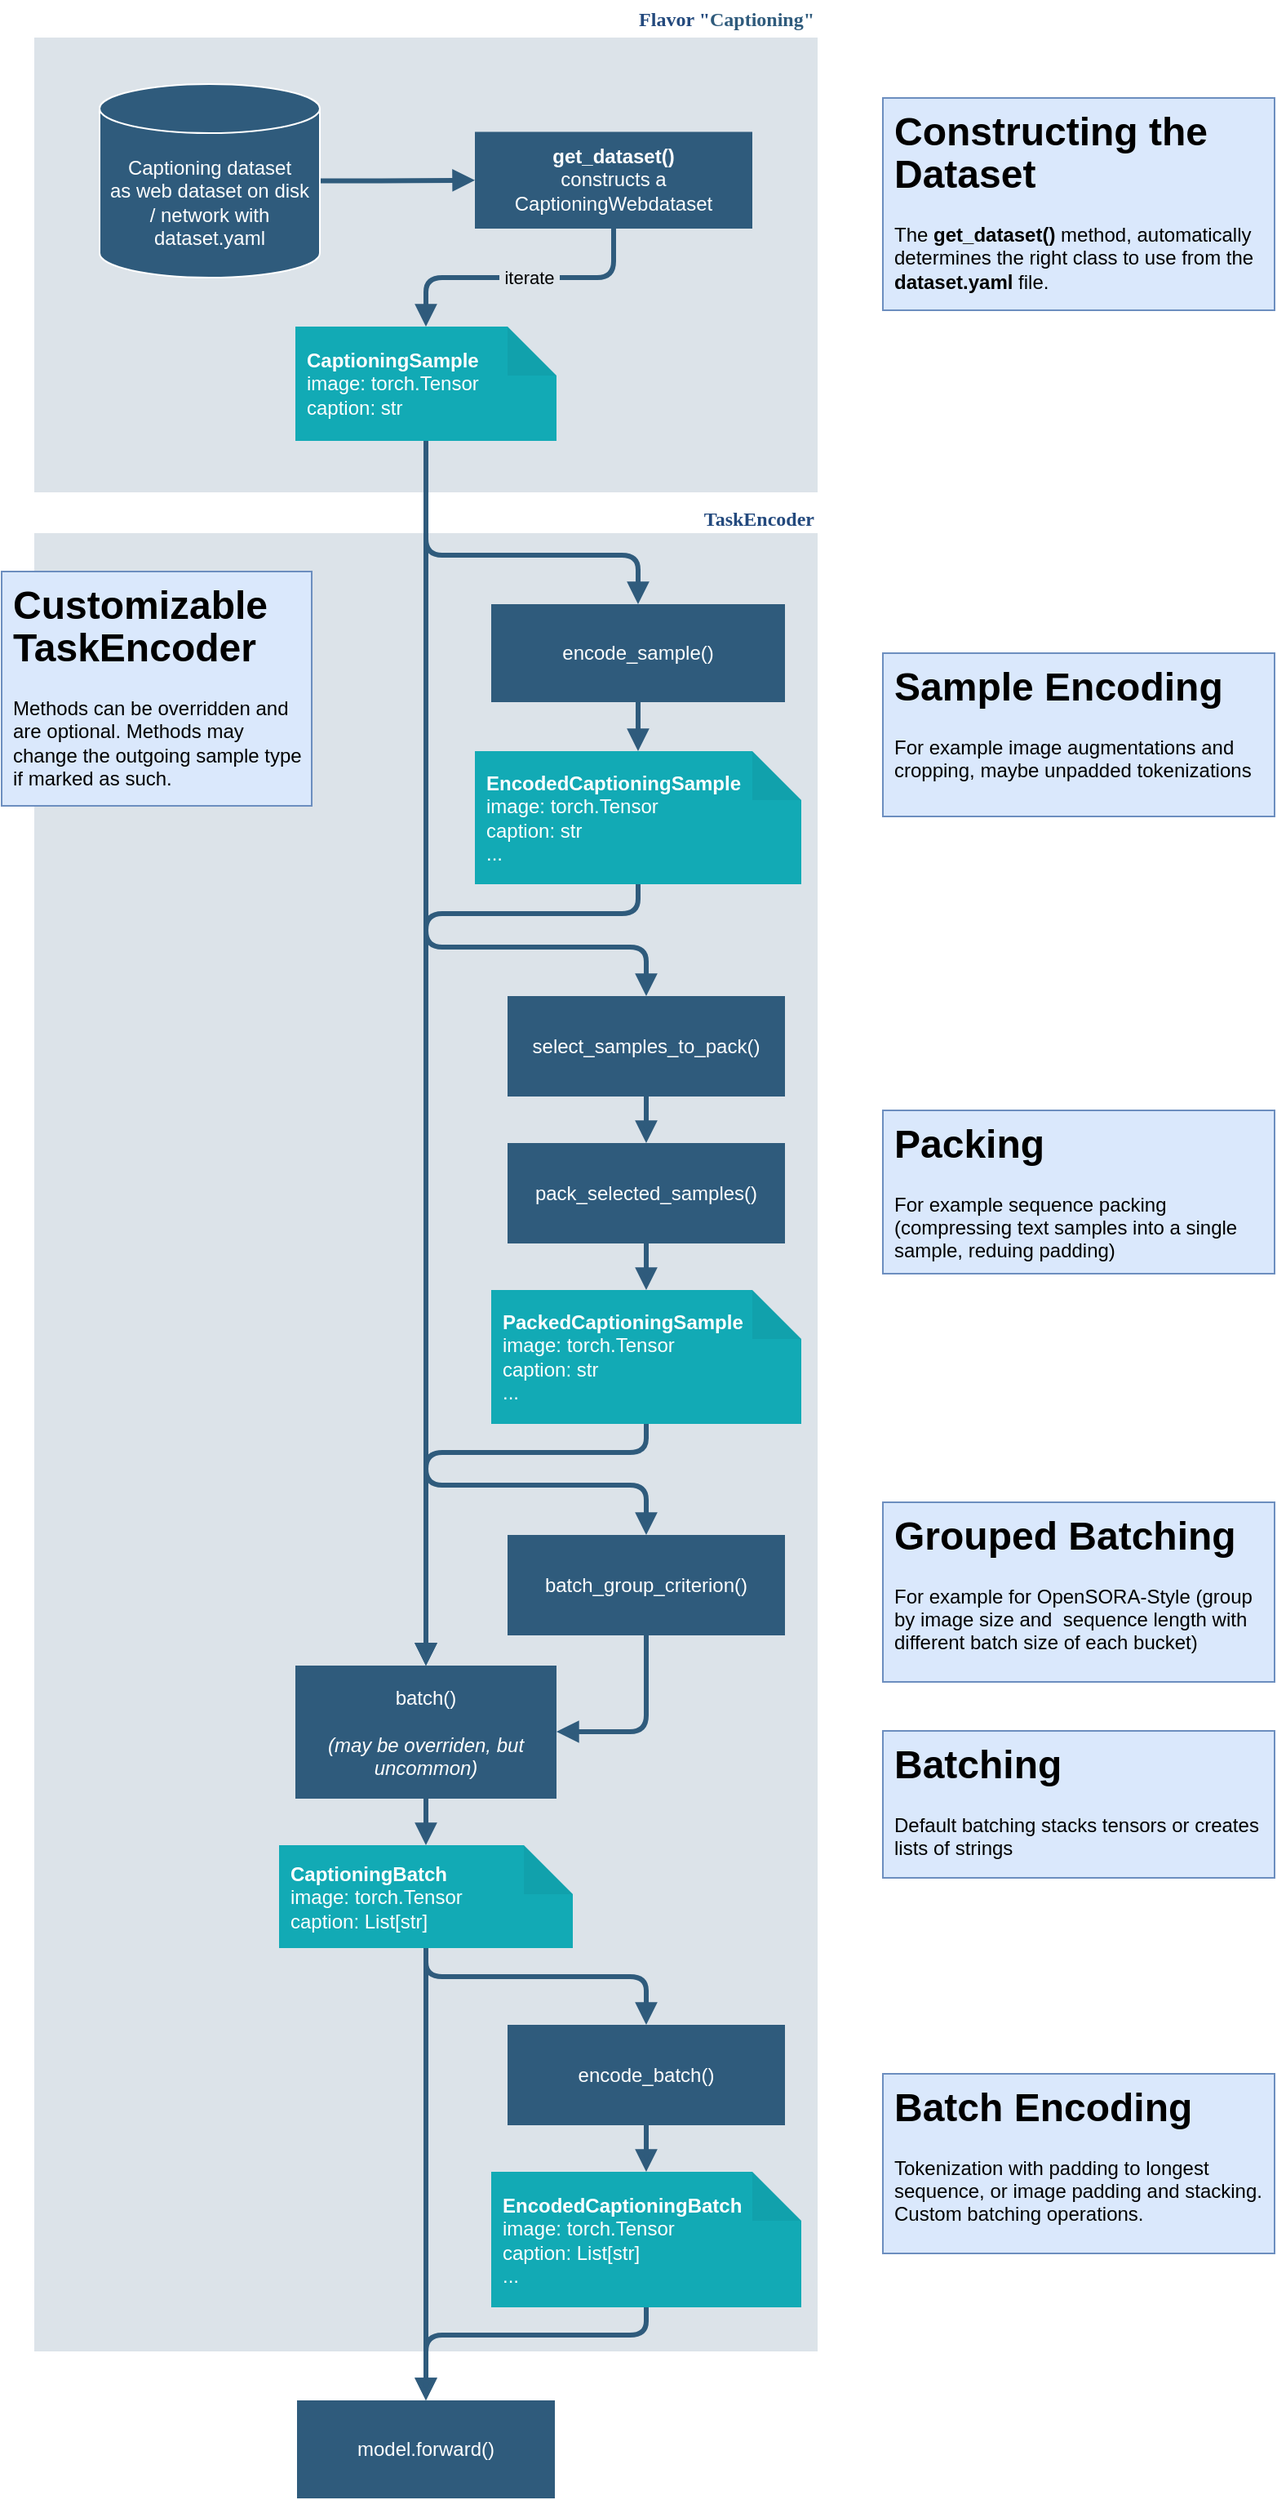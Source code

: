 <mxfile>
    <diagram id="07fea595-8f29-1299-0266-81d95cde20df" name="Page-1">
        <mxGraphModel dx="1482" dy="2305" grid="1" gridSize="10" guides="0" tooltips="1" connect="1" arrows="1" fold="1" page="0" pageScale="1" pageWidth="1169" pageHeight="827" background="none" math="0" shadow="0">
            <root>
                <mxCell id="0"/>
                <mxCell id="1" parent="0"/>
                <mxCell id="EeR23cp9OgTQIamsDvA7-231" value="&lt;font color=&quot;#23497d&quot;&gt;TaskEncoder&lt;/font&gt;" style="swimlane;whiteSpace=wrap;fillColor=none;swimlaneFillColor=#BAC8D3;fontColor=#2F5B7C;fontFamily=Tahoma;html=1;strokeColor=none;opacity=50;align=right;startSize=15;verticalAlign=bottom;" parent="1" vertex="1">
                    <mxGeometry x="80" y="131.5" width="480" height="1128.5" as="geometry">
                        <mxRectangle x="24.5" y="88.5" width="80" height="23" as="alternateBounds"/>
                    </mxGeometry>
                </mxCell>
                <mxCell id="EeR23cp9OgTQIamsDvA7-262" style="edgeStyle=orthogonalEdgeStyle;shape=connector;rounded=1;orthogonalLoop=1;jettySize=auto;html=1;entryX=0.5;entryY=0;entryDx=0;entryDy=0;entryPerimeter=0;labelBackgroundColor=default;strokeColor=#2F5B7C;strokeWidth=3;fontFamily=Helvetica;fontSize=11;fontColor=default;endArrow=block;endFill=1;" parent="EeR23cp9OgTQIamsDvA7-231" source="EeR23cp9OgTQIamsDvA7-233" target="215" edge="1">
                    <mxGeometry relative="1" as="geometry">
                        <mxPoint x="240" y="139.5" as="targetPoint"/>
                        <Array as="points"/>
                    </mxGeometry>
                </mxCell>
                <mxCell id="EeR23cp9OgTQIamsDvA7-233" value="encode_sample()" style="whiteSpace=wrap;strokeColor=none;fillColor=#2f5b7c;shadow=0;fontColor=#FFFFFF;fontFamily=Helvetica;fontStyle=0;html=1;fontSize=12;spacing=6;verticalAlign=middle;dashed=1;dashPattern=12 12;" parent="EeR23cp9OgTQIamsDvA7-231" vertex="1">
                    <mxGeometry x="280" y="58.5" width="180" height="60" as="geometry"/>
                </mxCell>
                <mxCell id="2y5nxieE3EETo1UtqVLI-180" value="&lt;h1 style=&quot;line-height: 110%;&quot;&gt;Customizable TaskEncoder&lt;br&gt;&lt;/h1&gt;&lt;p style=&quot;line-height: 120%;&quot;&gt;Methods can be overridden and are optional. Methods may change the outgoing sample type if marked as such.&lt;/p&gt;" style="text;html=1;strokeColor=#6c8ebf;fillColor=#dae8fc;spacing=7;spacingTop=-20;whiteSpace=wrap;overflow=hidden;rounded=0;" parent="EeR23cp9OgTQIamsDvA7-231" vertex="1">
                    <mxGeometry x="-20" y="38.5" width="190" height="143.5" as="geometry"/>
                </mxCell>
                <mxCell id="183" value="select_samples_to_pack()" style="whiteSpace=wrap;strokeColor=none;fillColor=#2f5b7c;shadow=0;fontColor=#FFFFFF;fontFamily=Helvetica;fontStyle=0;html=1;fontSize=12;spacing=6;verticalAlign=middle;dashed=1;dashPattern=12 12;" vertex="1" parent="EeR23cp9OgTQIamsDvA7-231">
                    <mxGeometry x="290" y="298.5" width="170" height="61.5" as="geometry"/>
                </mxCell>
                <mxCell id="184" value="pack_selected_samples()" style="whiteSpace=wrap;strokeColor=none;fillColor=#2f5b7c;shadow=0;fontColor=#FFFFFF;fontFamily=Helvetica;fontStyle=0;html=1;fontSize=12;spacing=6;verticalAlign=middle;dashed=1;dashPattern=12 12;" vertex="1" parent="EeR23cp9OgTQIamsDvA7-231">
                    <mxGeometry x="290" y="388.5" width="170" height="61.5" as="geometry"/>
                </mxCell>
                <mxCell id="185" value="batch_group_criterion()" style="whiteSpace=wrap;strokeColor=none;fillColor=#2f5b7c;shadow=0;fontColor=#FFFFFF;fontFamily=Helvetica;fontStyle=0;html=1;fontSize=12;spacing=6;verticalAlign=middle;dashed=1;dashPattern=12 12;" vertex="1" parent="EeR23cp9OgTQIamsDvA7-231">
                    <mxGeometry x="290" y="628.5" width="170" height="61.5" as="geometry"/>
                </mxCell>
                <mxCell id="189" style="edgeStyle=orthogonalEdgeStyle;shape=connector;rounded=1;orthogonalLoop=1;jettySize=auto;html=1;labelBackgroundColor=default;strokeColor=#2F5B7C;strokeWidth=3;fontFamily=Helvetica;fontSize=11;fontColor=default;endArrow=block;endFill=1;" edge="1" parent="EeR23cp9OgTQIamsDvA7-231" source="183" target="184">
                    <mxGeometry relative="1" as="geometry">
                        <mxPoint x="330" y="228" as="sourcePoint"/>
                        <mxPoint x="330" y="250" as="targetPoint"/>
                    </mxGeometry>
                </mxCell>
                <mxCell id="191" style="edgeStyle=orthogonalEdgeStyle;shape=connector;rounded=1;orthogonalLoop=1;jettySize=auto;html=1;labelBackgroundColor=default;strokeColor=#2F5B7C;strokeWidth=3;fontFamily=Helvetica;fontSize=11;fontColor=default;endArrow=block;endFill=1;exitX=0.5;exitY=1;exitDx=0;exitDy=0;exitPerimeter=0;" edge="1" parent="EeR23cp9OgTQIamsDvA7-231" target="185">
                    <mxGeometry relative="1" as="geometry">
                        <mxPoint x="240" y="236.0" as="sourcePoint"/>
                        <mxPoint x="459" y="377" as="targetPoint"/>
                        <Array as="points">
                            <mxPoint x="240" y="598"/>
                            <mxPoint x="375" y="598"/>
                        </Array>
                    </mxGeometry>
                </mxCell>
                <mxCell id="EeR23cp9OgTQIamsDvA7-264" value="&lt;b style=&quot;border-color: var(--border-color);&quot;&gt;CaptioningBatch&lt;/b&gt;&lt;br style=&quot;border-color: var(--border-color);&quot;&gt;image: torch.Tensor&lt;br style=&quot;border-color: var(--border-color);&quot;&gt;&lt;div style=&quot;border-color: var(--border-color);&quot;&gt;caption: List[str]&lt;/div&gt;" style="shape=note;whiteSpace=wrap;html=1;backgroundOutline=1;darkOpacity=0.05;fontFamily=Helvetica;fontSize=12;fontColor=#FFFFFF;align=left;fillColor=#12aab5;strokeColor=none;shadow=0;fontStyle=0;spacing=7;spacingBottom=0;verticalAlign=middle;" parent="EeR23cp9OgTQIamsDvA7-231" vertex="1">
                    <mxGeometry x="150" y="818.5" width="180" height="63" as="geometry"/>
                </mxCell>
                <mxCell id="EeR23cp9OgTQIamsDvA7-268" value="encode_batch()" style="whiteSpace=wrap;strokeColor=none;fillColor=#2f5b7c;shadow=0;fontColor=#FFFFFF;fontFamily=Helvetica;fontStyle=0;html=1;fontSize=12;spacing=6;verticalAlign=middle;dashed=1;dashPattern=12 12;" parent="EeR23cp9OgTQIamsDvA7-231" vertex="1">
                    <mxGeometry x="290" y="928.5" width="170" height="61.5" as="geometry"/>
                </mxCell>
                <mxCell id="EeR23cp9OgTQIamsDvA7-269" style="edgeStyle=orthogonalEdgeStyle;shape=connector;rounded=1;orthogonalLoop=1;jettySize=auto;html=1;labelBackgroundColor=default;strokeColor=#2F5B7C;strokeWidth=3;fontFamily=Helvetica;fontSize=11;fontColor=default;endArrow=block;endFill=1;" parent="EeR23cp9OgTQIamsDvA7-231" source="EeR23cp9OgTQIamsDvA7-264" target="EeR23cp9OgTQIamsDvA7-268" edge="1">
                    <mxGeometry relative="1" as="geometry">
                        <Array as="points">
                            <mxPoint x="240" y="899"/>
                            <mxPoint x="375" y="899"/>
                        </Array>
                    </mxGeometry>
                </mxCell>
                <mxCell id="196" value="&lt;div style=&quot;&quot;&gt;&lt;b style=&quot;border-color: var(--border-color);&quot;&gt;EncodedCaptioningBatch&lt;/b&gt;&lt;br style=&quot;border-color: var(--border-color);&quot;&gt;&lt;span style=&quot;&quot;&gt;image: torch.Tensor&lt;/span&gt;&lt;br style=&quot;border-color: var(--border-color);&quot;&gt;&lt;div style=&quot;border-color: var(--border-color);&quot;&gt;caption: List[str]&lt;/div&gt;&lt;div style=&quot;border-color: var(--border-color);&quot;&gt;...&lt;/div&gt;&lt;/div&gt;" style="shape=note;whiteSpace=wrap;html=1;backgroundOutline=1;darkOpacity=0.05;fontFamily=Helvetica;fontSize=12;fontColor=#FFFFFF;align=left;fillColor=#12aab5;strokeColor=none;shadow=0;fontStyle=0;spacing=7;spacingBottom=0;verticalAlign=middle;" vertex="1" parent="EeR23cp9OgTQIamsDvA7-231">
                    <mxGeometry x="280" y="1018.5" width="190" height="83" as="geometry"/>
                </mxCell>
                <mxCell id="EeR23cp9OgTQIamsDvA7-273" style="edgeStyle=orthogonalEdgeStyle;shape=connector;rounded=1;orthogonalLoop=1;jettySize=auto;html=1;labelBackgroundColor=default;strokeColor=#2F5B7C;strokeWidth=3;fontFamily=Helvetica;fontSize=11;fontColor=default;endArrow=block;endFill=1;" parent="EeR23cp9OgTQIamsDvA7-231" source="EeR23cp9OgTQIamsDvA7-268" target="196" edge="1">
                    <mxGeometry relative="1" as="geometry">
                        <mxPoint x="240" y="916.5" as="targetPoint"/>
                    </mxGeometry>
                </mxCell>
                <mxCell id="EeR23cp9OgTQIamsDvA7-241" value="batch()&lt;br&gt;&lt;i&gt;&lt;br&gt;(may be overriden, but uncommon)&lt;/i&gt;" style="whiteSpace=wrap;strokeColor=none;fillColor=#2f5b7c;shadow=0;fontColor=#FFFFFF;fontFamily=Helvetica;fontStyle=0;html=1;fontSize=12;spacing=6;verticalAlign=middle;" parent="EeR23cp9OgTQIamsDvA7-231" vertex="1">
                    <mxGeometry x="160" y="708.5" width="160" height="81.5" as="geometry"/>
                </mxCell>
                <mxCell id="EeR23cp9OgTQIamsDvA7-265" style="edgeStyle=orthogonalEdgeStyle;shape=connector;rounded=1;orthogonalLoop=1;jettySize=auto;html=1;exitX=0.5;exitY=1;exitDx=0;exitDy=0;entryX=0.5;entryY=0;entryDx=0;entryDy=0;entryPerimeter=0;labelBackgroundColor=default;strokeColor=#2F5B7C;strokeWidth=3;fontFamily=Helvetica;fontSize=11;fontColor=default;endArrow=block;endFill=1;" parent="EeR23cp9OgTQIamsDvA7-231" source="EeR23cp9OgTQIamsDvA7-241" target="EeR23cp9OgTQIamsDvA7-264" edge="1">
                    <mxGeometry relative="1" as="geometry"/>
                </mxCell>
                <mxCell id="194" style="edgeStyle=orthogonalEdgeStyle;shape=connector;rounded=1;orthogonalLoop=1;jettySize=auto;html=1;labelBackgroundColor=default;strokeColor=#2F5B7C;strokeWidth=3;fontFamily=Helvetica;fontSize=11;fontColor=default;endArrow=block;endFill=1;" edge="1" parent="EeR23cp9OgTQIamsDvA7-231" source="185" target="EeR23cp9OgTQIamsDvA7-241">
                    <mxGeometry relative="1" as="geometry">
                        <mxPoint x="369.5" y="845.5" as="sourcePoint"/>
                        <mxPoint x="250" y="892.5" as="targetPoint"/>
                        <Array as="points">
                            <mxPoint x="375" y="749"/>
                        </Array>
                    </mxGeometry>
                </mxCell>
                <mxCell id="201" value="&lt;b style=&quot;border-color: var(--border-color);&quot;&gt;PackedCaptioningSample&lt;/b&gt;&lt;br style=&quot;border-color: var(--border-color);&quot;&gt;image: torch.Tensor&lt;br style=&quot;border-color: var(--border-color);&quot;&gt;&lt;div style=&quot;border-color: var(--border-color);&quot;&gt;caption: str&lt;/div&gt;&lt;div style=&quot;border-color: var(--border-color);&quot;&gt;...&lt;/div&gt;" style="shape=note;whiteSpace=wrap;html=1;backgroundOutline=1;darkOpacity=0.05;fontFamily=Helvetica;fontSize=12;fontColor=#FFFFFF;align=left;fillColor=#12aab5;strokeColor=none;shadow=0;fontStyle=0;spacing=7;spacingBottom=0;verticalAlign=middle;" vertex="1" parent="EeR23cp9OgTQIamsDvA7-231">
                    <mxGeometry x="280" y="478.5" width="190" height="82" as="geometry"/>
                </mxCell>
                <mxCell id="202" value="" style="edgeStyle=orthogonalEdgeStyle;shape=connector;rounded=1;orthogonalLoop=1;jettySize=auto;html=1;labelBackgroundColor=default;strokeColor=#2F5B7C;strokeWidth=3;fontFamily=Helvetica;fontSize=11;fontColor=default;endArrow=block;endFill=1;" edge="1" parent="EeR23cp9OgTQIamsDvA7-231" source="184" target="201">
                    <mxGeometry relative="1" as="geometry">
                        <mxPoint x="369" y="419.5" as="sourcePoint"/>
                        <mxPoint x="240" y="672.5" as="targetPoint"/>
                        <Array as="points"/>
                    </mxGeometry>
                </mxCell>
                <mxCell id="190" style="edgeStyle=orthogonalEdgeStyle;shape=connector;rounded=1;orthogonalLoop=1;jettySize=auto;html=1;labelBackgroundColor=default;strokeColor=#2F5B7C;strokeWidth=3;fontFamily=Helvetica;fontSize=11;fontColor=default;endArrow=block;endFill=1;startArrow=none;" edge="1" parent="EeR23cp9OgTQIamsDvA7-231" source="201" target="EeR23cp9OgTQIamsDvA7-241">
                    <mxGeometry relative="1" as="geometry">
                        <mxPoint x="330" y="330.75" as="sourcePoint"/>
                        <mxPoint x="459" y="377" as="targetPoint"/>
                        <Array as="points">
                            <mxPoint x="375" y="578"/>
                            <mxPoint x="240" y="578"/>
                        </Array>
                    </mxGeometry>
                </mxCell>
                <mxCell id="215" value="&lt;b style=&quot;border-color: var(--border-color);&quot;&gt;EncodedCaptioningSample&lt;/b&gt;&lt;br style=&quot;border-color: var(--border-color);&quot;&gt;image: torch.Tensor&lt;br style=&quot;border-color: var(--border-color);&quot;&gt;&lt;div style=&quot;border-color: var(--border-color);&quot;&gt;caption: str&lt;/div&gt;&lt;div style=&quot;border-color: var(--border-color);&quot;&gt;...&lt;/div&gt;" style="shape=note;whiteSpace=wrap;html=1;backgroundOutline=1;darkOpacity=0.05;fontFamily=Helvetica;fontSize=12;fontColor=#FFFFFF;align=left;fillColor=#12aab5;strokeColor=none;shadow=0;fontStyle=0;spacing=7;spacingBottom=0;verticalAlign=middle;" vertex="1" parent="EeR23cp9OgTQIamsDvA7-231">
                    <mxGeometry x="270" y="148.5" width="200" height="81.5" as="geometry"/>
                </mxCell>
                <mxCell id="216" style="edgeStyle=orthogonalEdgeStyle;shape=connector;rounded=1;orthogonalLoop=1;jettySize=auto;html=1;labelBackgroundColor=default;strokeColor=#2F5B7C;strokeWidth=3;fontFamily=Helvetica;fontSize=11;fontColor=default;endArrow=block;endFill=1;startArrow=none;" edge="1" parent="EeR23cp9OgTQIamsDvA7-231" source="215" target="EeR23cp9OgTQIamsDvA7-241">
                    <mxGeometry relative="1" as="geometry">
                        <mxPoint x="459" y="694" as="sourcePoint"/>
                        <mxPoint x="330" y="840" as="targetPoint"/>
                        <Array as="points">
                            <mxPoint x="370" y="248"/>
                            <mxPoint x="240" y="248"/>
                        </Array>
                    </mxGeometry>
                </mxCell>
                <mxCell id="170" value="&lt;font color=&quot;#23497d&quot;&gt;Flavor &quot;&lt;/font&gt;Captioning&quot;" style="swimlane;whiteSpace=wrap;fillColor=none;swimlaneFillColor=#BAC8D3;fontColor=#2F5B7C;fontFamily=Tahoma;html=1;strokeColor=none;opacity=50;align=right;" parent="1" vertex="1">
                    <mxGeometry x="80" y="-180" width="480" height="301.5" as="geometry">
                        <mxRectangle x="24.5" y="88.5" width="80" height="23" as="alternateBounds"/>
                    </mxGeometry>
                </mxCell>
                <mxCell id="EeR23cp9OgTQIamsDvA7-252" style="edgeStyle=orthogonalEdgeStyle;shape=connector;rounded=1;orthogonalLoop=1;jettySize=auto;html=1;entryX=0;entryY=0.5;entryDx=0;entryDy=0;labelBackgroundColor=default;strokeColor=#2F5B7C;strokeWidth=3;fontFamily=Helvetica;fontSize=11;fontColor=default;endArrow=block;endFill=1;" parent="170" source="EeR23cp9OgTQIamsDvA7-218" target="EeR23cp9OgTQIamsDvA7-251" edge="1">
                    <mxGeometry relative="1" as="geometry"/>
                </mxCell>
                <mxCell id="EeR23cp9OgTQIamsDvA7-218" value="Captioning dataset&lt;br&gt;as web dataset on disk / network with&lt;br&gt;dataset.yaml" style="shape=cylinder3;whiteSpace=wrap;html=1;boundedLbl=1;backgroundOutline=1;size=15;fillColor=#2f5b7c;strokeColor=#FFFFFF;fontColor=#FFFFFF;shadow=0;fontStyle=0;gradientColor=none;spacing=6;" parent="170" vertex="1">
                    <mxGeometry x="40" y="51.5" width="135" height="118.5" as="geometry"/>
                </mxCell>
                <mxCell id="EeR23cp9OgTQIamsDvA7-249" value="&lt;b style=&quot;border-color: var(--border-color);&quot;&gt;CaptioningSample&lt;/b&gt;&lt;br style=&quot;border-color: var(--border-color);&quot;&gt;image: torch.Tensor&lt;br style=&quot;border-color: var(--border-color);&quot;&gt;&lt;div style=&quot;border-color: var(--border-color);&quot;&gt;caption: str&lt;/div&gt;" style="shape=note;whiteSpace=wrap;html=1;backgroundOutline=1;darkOpacity=0.05;fontFamily=Helvetica;fontSize=12;fontColor=#FFFFFF;align=left;fillColor=#12aab5;strokeColor=none;shadow=0;fontStyle=0;spacing=7;spacingBottom=0;verticalAlign=middle;" parent="170" vertex="1">
                    <mxGeometry x="160" y="200" width="160" height="70" as="geometry"/>
                </mxCell>
                <mxCell id="EeR23cp9OgTQIamsDvA7-253" value="&amp;nbsp;iterate&amp;nbsp;" style="edgeStyle=orthogonalEdgeStyle;shape=connector;rounded=1;orthogonalLoop=1;jettySize=auto;html=1;entryX=0.5;entryY=0;entryDx=0;entryDy=0;entryPerimeter=0;labelBackgroundColor=#dce3e9;strokeColor=#2F5B7C;strokeWidth=3;fontFamily=Helvetica;fontSize=11;fontColor=default;endArrow=block;endFill=1;labelBorderColor=none;spacingLeft=0;spacingRight=-3;spacing=3;" parent="170" source="EeR23cp9OgTQIamsDvA7-251" target="EeR23cp9OgTQIamsDvA7-249" edge="1">
                    <mxGeometry x="-0.043" relative="1" as="geometry">
                        <mxPoint as="offset"/>
                    </mxGeometry>
                </mxCell>
                <mxCell id="EeR23cp9OgTQIamsDvA7-251" value="&lt;b&gt;get_dataset()&lt;/b&gt;&lt;br&gt;constructs a&lt;br&gt;CaptioningWebdataset" style="whiteSpace=wrap;strokeColor=none;fillColor=#2f5b7c;shadow=0;fontColor=#FFFFFF;fontFamily=Helvetica;fontStyle=0;html=1;fontSize=12;spacing=6;verticalAlign=middle;" parent="170" vertex="1">
                    <mxGeometry x="270" y="80.75" width="170" height="59.25" as="geometry"/>
                </mxCell>
                <mxCell id="2y5nxieE3EETo1UtqVLI-175" value="&lt;h1 style=&quot;line-height: 110%;&quot;&gt;Batching&lt;/h1&gt;&lt;p style=&quot;line-height: 120%;&quot;&gt;Default batching stacks tensors or creates lists of strings&lt;/p&gt;" style="text;html=1;strokeColor=#6c8ebf;fillColor=#dae8fc;spacing=7;spacingTop=-20;whiteSpace=wrap;overflow=hidden;rounded=0;" parent="1" vertex="1">
                    <mxGeometry x="600" y="880" width="240" height="90" as="geometry"/>
                </mxCell>
                <mxCell id="2y5nxieE3EETo1UtqVLI-176" value="&lt;h1 style=&quot;line-height: 110%;&quot;&gt;Batch Encoding&lt;/h1&gt;&lt;p style=&quot;line-height: 120%;&quot;&gt;Tokenization with padding to longest sequence, or image padding and stacking. Custom batching operations.&lt;/p&gt;" style="text;html=1;strokeColor=#6c8ebf;fillColor=#dae8fc;spacing=7;spacingTop=-20;whiteSpace=wrap;overflow=hidden;rounded=0;" parent="1" vertex="1">
                    <mxGeometry x="600" y="1090" width="240" height="110" as="geometry"/>
                </mxCell>
                <mxCell id="2y5nxieE3EETo1UtqVLI-174" value="&lt;h1 style=&quot;line-height: 110%;&quot;&gt;Sample Encoding&lt;/h1&gt;&lt;p style=&quot;line-height: 120%;&quot;&gt;For example image augmentations and cropping, maybe unpadded tokenizations&lt;/p&gt;" style="text;html=1;strokeColor=#6c8ebf;fillColor=#dae8fc;spacing=7;spacingTop=-20;whiteSpace=wrap;overflow=hidden;rounded=0;" parent="1" vertex="1">
                    <mxGeometry x="600" y="220" width="240" height="100" as="geometry"/>
                </mxCell>
                <mxCell id="2y5nxieE3EETo1UtqVLI-178" value="&lt;h1 style=&quot;line-height: 110%;&quot;&gt;Constructing the Dataset&lt;/h1&gt;&lt;p style=&quot;line-height: 120%;&quot;&gt;The &lt;b&gt;get_dataset()&lt;/b&gt; method, automatically determines the right class to use from the &lt;b&gt;dataset.yaml&lt;/b&gt; file.&lt;/p&gt;&lt;p style=&quot;line-height: 120%;&quot;&gt;You can pass your &lt;b&gt;TaskEncoder&lt;/b&gt; to the method to use custom methods as shown below&lt;/p&gt;" style="text;html=1;strokeColor=#6c8ebf;fillColor=#dae8fc;spacing=7;spacingTop=-20;whiteSpace=wrap;overflow=hidden;rounded=0;" parent="1" vertex="1">
                    <mxGeometry x="600" y="-120" width="240" height="130" as="geometry"/>
                </mxCell>
                <mxCell id="2y5nxieE3EETo1UtqVLI-179" style="edgeStyle=orthogonalEdgeStyle;rounded=1;orthogonalLoop=1;jettySize=auto;html=1;endArrow=block;strokeColor=#2F5B7C;strokeWidth=3;endFill=1;" parent="1" source="EeR23cp9OgTQIamsDvA7-249" target="EeR23cp9OgTQIamsDvA7-233" edge="1">
                    <mxGeometry relative="1" as="geometry">
                        <Array as="points">
                            <mxPoint x="320" y="160"/>
                            <mxPoint x="450" y="160"/>
                        </Array>
                    </mxGeometry>
                </mxCell>
                <mxCell id="186" style="edgeStyle=orthogonalEdgeStyle;shape=connector;rounded=1;orthogonalLoop=1;jettySize=auto;html=1;labelBackgroundColor=default;strokeColor=#2F5B7C;strokeWidth=3;fontFamily=Helvetica;fontSize=11;fontColor=default;endArrow=block;endFill=1;" edge="1" parent="1" source="EeR23cp9OgTQIamsDvA7-264" target="EeR23cp9OgTQIamsDvA7-275">
                    <mxGeometry relative="1" as="geometry">
                        <mxPoint x="410" y="785" as="sourcePoint"/>
                        <mxPoint x="320" y="1048" as="targetPoint"/>
                    </mxGeometry>
                </mxCell>
                <mxCell id="EeR23cp9OgTQIamsDvA7-275" value="model.forward()" style="whiteSpace=wrap;strokeColor=none;fillColor=#2f5b7c;shadow=0;fontColor=#FFFFFF;fontFamily=Helvetica;fontStyle=0;html=1;fontSize=12;spacing=6;verticalAlign=middle;dashed=1;dashPattern=12 12;" parent="1" vertex="1">
                    <mxGeometry x="241" y="1290" width="158" height="60" as="geometry"/>
                </mxCell>
                <mxCell id="197" style="edgeStyle=orthogonalEdgeStyle;shape=connector;rounded=1;orthogonalLoop=1;jettySize=auto;html=1;labelBackgroundColor=default;strokeColor=#2F5B7C;strokeWidth=3;fontFamily=Helvetica;fontSize=11;fontColor=default;endArrow=block;endFill=1;" edge="1" parent="1" source="196" target="EeR23cp9OgTQIamsDvA7-275">
                    <mxGeometry relative="1" as="geometry">
                        <mxPoint x="449.5" y="1011" as="sourcePoint"/>
                        <mxPoint x="449" y="1054" as="targetPoint"/>
                        <Array as="points">
                            <mxPoint x="455" y="1250"/>
                            <mxPoint x="320" y="1250"/>
                        </Array>
                    </mxGeometry>
                </mxCell>
                <mxCell id="214" style="edgeStyle=orthogonalEdgeStyle;shape=connector;rounded=1;orthogonalLoop=1;jettySize=auto;html=1;labelBackgroundColor=default;strokeColor=#2F5B7C;strokeWidth=3;fontFamily=Helvetica;fontSize=11;fontColor=default;endArrow=block;endFill=1;exitX=0.5;exitY=1;exitDx=0;exitDy=0;exitPerimeter=0;" edge="1" parent="1" source="EeR23cp9OgTQIamsDvA7-249" target="183">
                    <mxGeometry relative="1" as="geometry">
                        <mxPoint x="320" y="367.5" as="sourcePoint"/>
                        <mxPoint x="539" y="641.5" as="targetPoint"/>
                        <Array as="points">
                            <mxPoint x="320" y="400"/>
                            <mxPoint x="455" y="400"/>
                        </Array>
                    </mxGeometry>
                </mxCell>
                <mxCell id="EeR23cp9OgTQIamsDvA7-263" style="edgeStyle=orthogonalEdgeStyle;shape=connector;rounded=1;orthogonalLoop=1;jettySize=auto;html=1;labelBackgroundColor=default;strokeColor=#2F5B7C;strokeWidth=3;fontFamily=Helvetica;fontSize=11;fontColor=default;endArrow=block;endFill=1;" parent="1" source="EeR23cp9OgTQIamsDvA7-249" target="EeR23cp9OgTQIamsDvA7-241" edge="1">
                    <mxGeometry relative="1" as="geometry">
                        <mxPoint x="320" y="367.5" as="sourcePoint"/>
                    </mxGeometry>
                </mxCell>
                <mxCell id="217" value="&lt;h1 style=&quot;line-height: 110%;&quot;&gt;Packing&lt;/h1&gt;&lt;p style=&quot;line-height: 120%;&quot;&gt;For example sequence packing (compressing text samples into a single sample, reduing padding)&lt;/p&gt;" style="text;html=1;strokeColor=#6c8ebf;fillColor=#dae8fc;spacing=7;spacingTop=-20;whiteSpace=wrap;overflow=hidden;rounded=0;" vertex="1" parent="1">
                    <mxGeometry x="600" y="500" width="240" height="100" as="geometry"/>
                </mxCell>
                <mxCell id="218" value="&lt;h1 style=&quot;line-height: 110%;&quot;&gt;Grouped Batching&lt;/h1&gt;&lt;p style=&quot;line-height: 120%;&quot;&gt;For example for OpenSORA-Style (group by image size and&amp;nbsp; sequence length with different batch size of each bucket)&lt;/p&gt;" style="text;html=1;strokeColor=#6c8ebf;fillColor=#dae8fc;spacing=7;spacingTop=-20;whiteSpace=wrap;overflow=hidden;rounded=0;" vertex="1" parent="1">
                    <mxGeometry x="600" y="740" width="240" height="110" as="geometry"/>
                </mxCell>
            </root>
        </mxGraphModel>
    </diagram>
</mxfile>